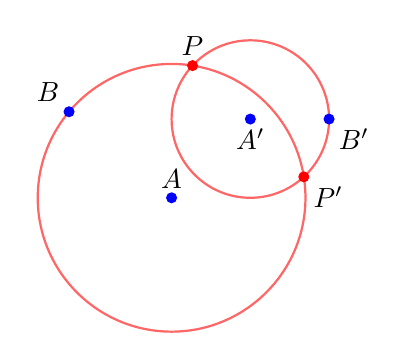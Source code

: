 \begin{tikzpicture}
      \draw[thick, color=red!60] (0,0) circle (1.7);
      \draw[thick, color=red!60] (1,1) circle (1);

      \coordinate (P) at (81:1.7);
       \fill[red] (P) circle (2pt);
       \node at (P) [above] {$P$};
       \coordinate (PP) at (9:1.7);
       \fill[red] (PP) circle (2pt);
       \node at (PP) [below right] {$P'$};

   %   \fill[gray] (-2,-2) grid (4,3);
 
       \fill[blue] (0,0) circle (2pt);
       \node at (0,0) [above] {$A$}; 
      \coordinate (B) at (140:1.7);
       \fill[blue] (B) circle (2pt);
       \node at (B) [above left] {$B$}; 

       \fill[blue] (1,1) circle (2pt);
       \node at (1,1) [below] {$A'$};      
       \fill[blue] (2,1) circle (2pt);
       \node at (2,1) [below right] {$B'$}; 
\end{tikzpicture}
